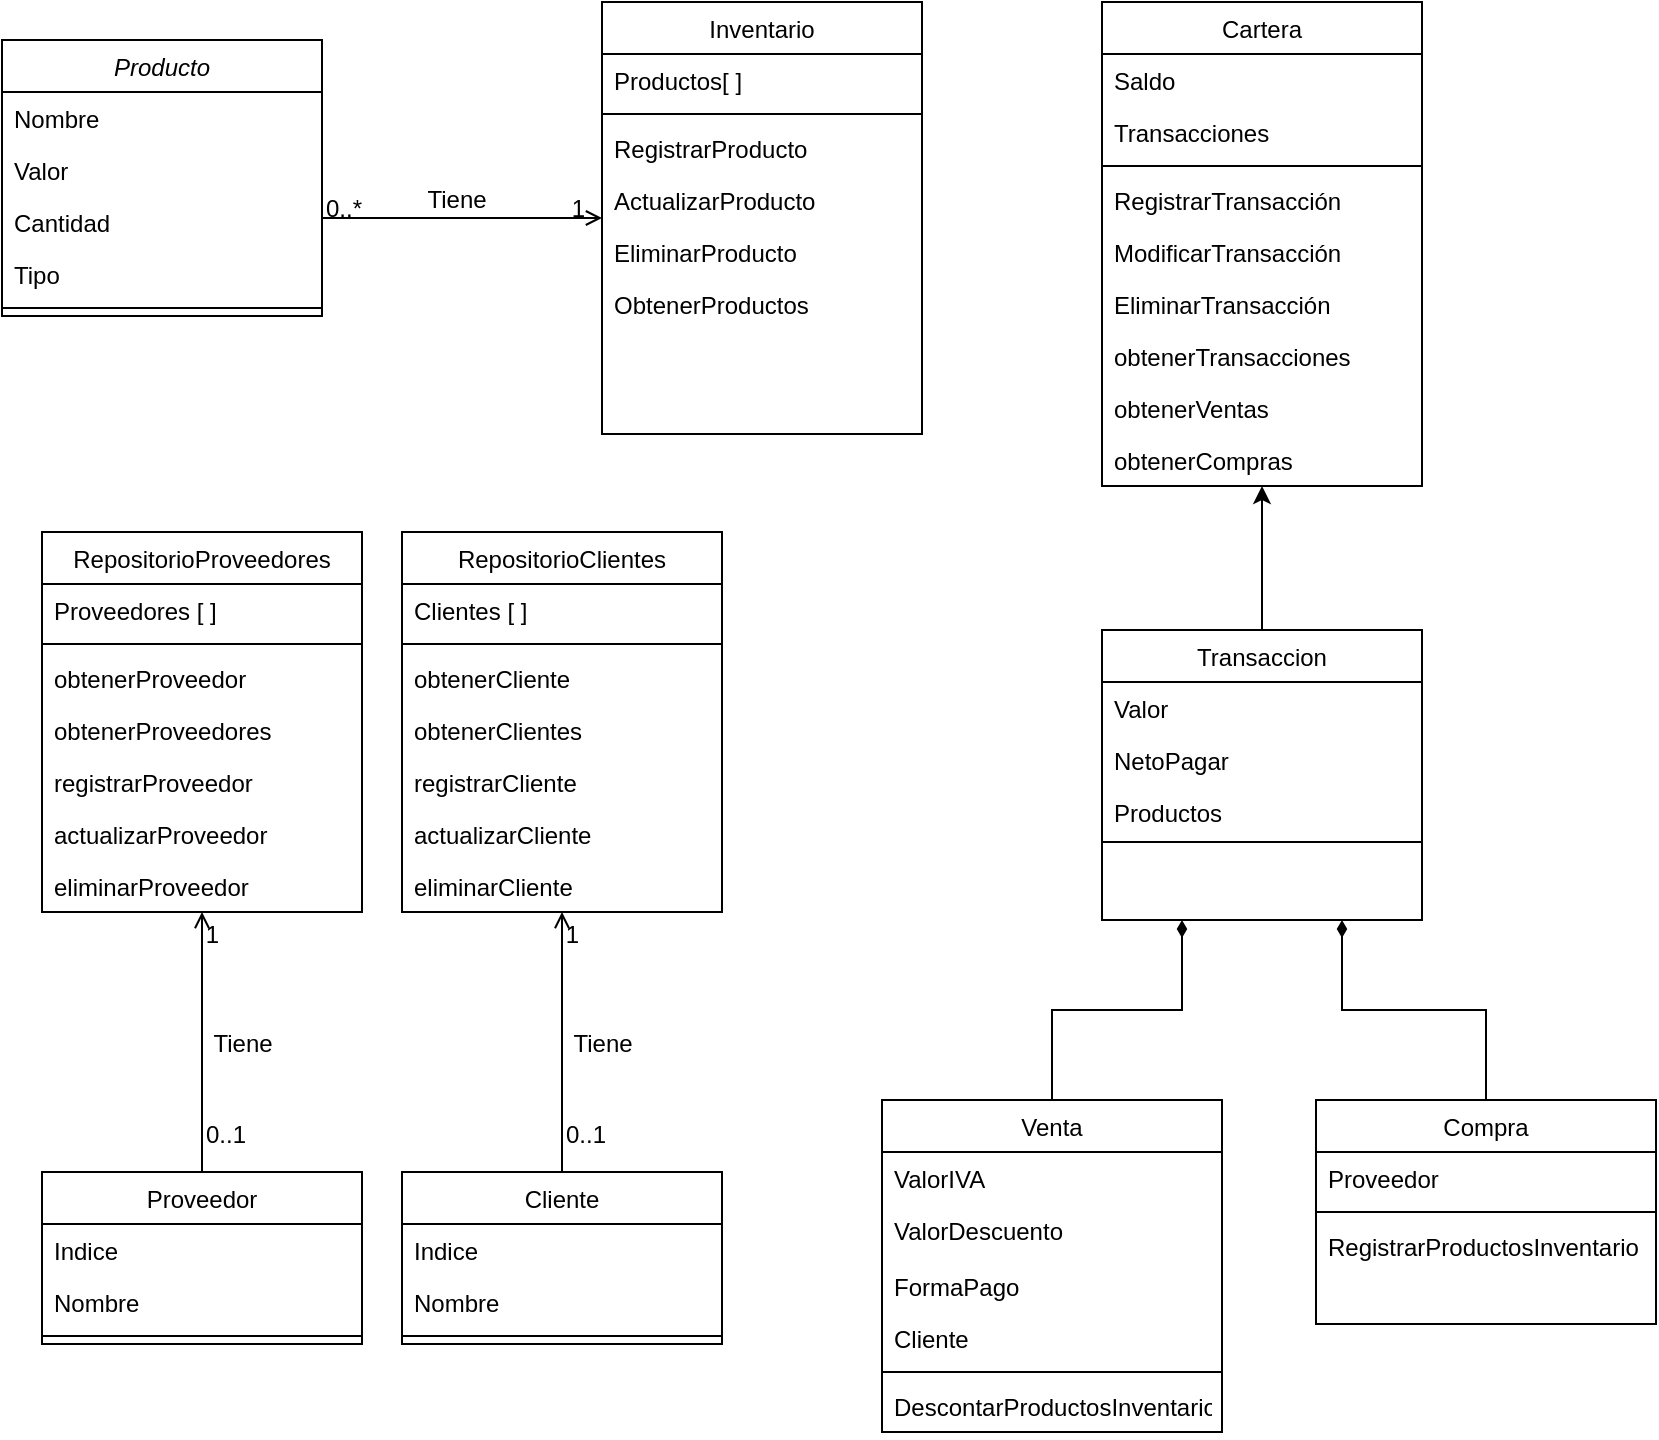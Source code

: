 <mxfile version="16.1.2" type="device"><diagram id="C5RBs43oDa-KdzZeNtuy" name="Page-1"><mxGraphModel dx="868" dy="543" grid="1" gridSize="10" guides="1" tooltips="1" connect="1" arrows="1" fold="1" page="1" pageScale="1" pageWidth="827" pageHeight="1169" math="0" shadow="0"><root><mxCell id="WIyWlLk6GJQsqaUBKTNV-0"/><mxCell id="WIyWlLk6GJQsqaUBKTNV-1" parent="WIyWlLk6GJQsqaUBKTNV-0"/><mxCell id="zkfFHV4jXpPFQw0GAbJ--0" value="Producto" style="swimlane;fontStyle=2;align=center;verticalAlign=top;childLayout=stackLayout;horizontal=1;startSize=26;horizontalStack=0;resizeParent=1;resizeLast=0;collapsible=1;marginBottom=0;rounded=0;shadow=0;strokeWidth=1;" parent="WIyWlLk6GJQsqaUBKTNV-1" vertex="1"><mxGeometry x="170" y="100" width="160" height="138" as="geometry"><mxRectangle x="230" y="140" width="160" height="26" as="alternateBounds"/></mxGeometry></mxCell><mxCell id="zkfFHV4jXpPFQw0GAbJ--1" value="Nombre" style="text;align=left;verticalAlign=top;spacingLeft=4;spacingRight=4;overflow=hidden;rotatable=0;points=[[0,0.5],[1,0.5]];portConstraint=eastwest;" parent="zkfFHV4jXpPFQw0GAbJ--0" vertex="1"><mxGeometry y="26" width="160" height="26" as="geometry"/></mxCell><mxCell id="zkfFHV4jXpPFQw0GAbJ--3" value="Valor" style="text;align=left;verticalAlign=top;spacingLeft=4;spacingRight=4;overflow=hidden;rotatable=0;points=[[0,0.5],[1,0.5]];portConstraint=eastwest;rounded=0;shadow=0;html=0;" parent="zkfFHV4jXpPFQw0GAbJ--0" vertex="1"><mxGeometry y="52" width="160" height="26" as="geometry"/></mxCell><mxCell id="tbKcOb8n7fIVk6nqq2UU-67" value="Cantidad" style="text;align=left;verticalAlign=top;spacingLeft=4;spacingRight=4;overflow=hidden;rotatable=0;points=[[0,0.5],[1,0.5]];portConstraint=eastwest;rounded=0;shadow=0;html=0;" parent="zkfFHV4jXpPFQw0GAbJ--0" vertex="1"><mxGeometry y="78" width="160" height="26" as="geometry"/></mxCell><mxCell id="tbKcOb8n7fIVk6nqq2UU-95" value="Tipo" style="text;align=left;verticalAlign=top;spacingLeft=4;spacingRight=4;overflow=hidden;rotatable=0;points=[[0,0.5],[1,0.5]];portConstraint=eastwest;rounded=0;shadow=0;html=0;" parent="zkfFHV4jXpPFQw0GAbJ--0" vertex="1"><mxGeometry y="104" width="160" height="26" as="geometry"/></mxCell><mxCell id="zkfFHV4jXpPFQw0GAbJ--4" value="" style="line;html=1;strokeWidth=1;align=left;verticalAlign=middle;spacingTop=-1;spacingLeft=3;spacingRight=3;rotatable=0;labelPosition=right;points=[];portConstraint=eastwest;" parent="zkfFHV4jXpPFQw0GAbJ--0" vertex="1"><mxGeometry y="130" width="160" height="8" as="geometry"/></mxCell><mxCell id="zkfFHV4jXpPFQw0GAbJ--6" value="Proveedor" style="swimlane;fontStyle=0;align=center;verticalAlign=top;childLayout=stackLayout;horizontal=1;startSize=26;horizontalStack=0;resizeParent=1;resizeLast=0;collapsible=1;marginBottom=0;rounded=0;shadow=0;strokeWidth=1;" parent="WIyWlLk6GJQsqaUBKTNV-1" vertex="1"><mxGeometry x="190" y="666" width="160" height="86" as="geometry"><mxRectangle x="130" y="380" width="160" height="26" as="alternateBounds"/></mxGeometry></mxCell><mxCell id="tbKcOb8n7fIVk6nqq2UU-85" value="Indice" style="text;align=left;verticalAlign=top;spacingLeft=4;spacingRight=4;overflow=hidden;rotatable=0;points=[[0,0.5],[1,0.5]];portConstraint=eastwest;" parent="zkfFHV4jXpPFQw0GAbJ--6" vertex="1"><mxGeometry y="26" width="160" height="26" as="geometry"/></mxCell><mxCell id="zkfFHV4jXpPFQw0GAbJ--7" value="Nombre" style="text;align=left;verticalAlign=top;spacingLeft=4;spacingRight=4;overflow=hidden;rotatable=0;points=[[0,0.5],[1,0.5]];portConstraint=eastwest;" parent="zkfFHV4jXpPFQw0GAbJ--6" vertex="1"><mxGeometry y="52" width="160" height="26" as="geometry"/></mxCell><mxCell id="zkfFHV4jXpPFQw0GAbJ--9" value="" style="line;html=1;strokeWidth=1;align=left;verticalAlign=middle;spacingTop=-1;spacingLeft=3;spacingRight=3;rotatable=0;labelPosition=right;points=[];portConstraint=eastwest;" parent="zkfFHV4jXpPFQw0GAbJ--6" vertex="1"><mxGeometry y="78" width="160" height="8" as="geometry"/></mxCell><mxCell id="zkfFHV4jXpPFQw0GAbJ--13" value="Cliente" style="swimlane;fontStyle=0;align=center;verticalAlign=top;childLayout=stackLayout;horizontal=1;startSize=26;horizontalStack=0;resizeParent=1;resizeLast=0;collapsible=1;marginBottom=0;rounded=0;shadow=0;strokeWidth=1;" parent="WIyWlLk6GJQsqaUBKTNV-1" vertex="1"><mxGeometry x="370" y="666" width="160" height="86" as="geometry"><mxRectangle x="340" y="380" width="170" height="26" as="alternateBounds"/></mxGeometry></mxCell><mxCell id="tbKcOb8n7fIVk6nqq2UU-86" value="Indice" style="text;align=left;verticalAlign=top;spacingLeft=4;spacingRight=4;overflow=hidden;rotatable=0;points=[[0,0.5],[1,0.5]];portConstraint=eastwest;" parent="zkfFHV4jXpPFQw0GAbJ--13" vertex="1"><mxGeometry y="26" width="160" height="26" as="geometry"/></mxCell><mxCell id="zkfFHV4jXpPFQw0GAbJ--14" value="Nombre" style="text;align=left;verticalAlign=top;spacingLeft=4;spacingRight=4;overflow=hidden;rotatable=0;points=[[0,0.5],[1,0.5]];portConstraint=eastwest;" parent="zkfFHV4jXpPFQw0GAbJ--13" vertex="1"><mxGeometry y="52" width="160" height="26" as="geometry"/></mxCell><mxCell id="zkfFHV4jXpPFQw0GAbJ--15" value="" style="line;html=1;strokeWidth=1;align=left;verticalAlign=middle;spacingTop=-1;spacingLeft=3;spacingRight=3;rotatable=0;labelPosition=right;points=[];portConstraint=eastwest;" parent="zkfFHV4jXpPFQw0GAbJ--13" vertex="1"><mxGeometry y="78" width="160" height="8" as="geometry"/></mxCell><mxCell id="zkfFHV4jXpPFQw0GAbJ--17" value="Inventario" style="swimlane;fontStyle=0;align=center;verticalAlign=top;childLayout=stackLayout;horizontal=1;startSize=26;horizontalStack=0;resizeParent=1;resizeLast=0;collapsible=1;marginBottom=0;rounded=0;shadow=0;strokeWidth=1;" parent="WIyWlLk6GJQsqaUBKTNV-1" vertex="1"><mxGeometry x="470" y="81" width="160" height="216" as="geometry"><mxRectangle x="520" y="81" width="160" height="26" as="alternateBounds"/></mxGeometry></mxCell><mxCell id="zkfFHV4jXpPFQw0GAbJ--18" value="Productos[ ]" style="text;align=left;verticalAlign=top;spacingLeft=4;spacingRight=4;overflow=hidden;rotatable=0;points=[[0,0.5],[1,0.5]];portConstraint=eastwest;" parent="zkfFHV4jXpPFQw0GAbJ--17" vertex="1"><mxGeometry y="26" width="160" height="26" as="geometry"/></mxCell><mxCell id="zkfFHV4jXpPFQw0GAbJ--23" value="" style="line;html=1;strokeWidth=1;align=left;verticalAlign=middle;spacingTop=-1;spacingLeft=3;spacingRight=3;rotatable=0;labelPosition=right;points=[];portConstraint=eastwest;" parent="zkfFHV4jXpPFQw0GAbJ--17" vertex="1"><mxGeometry y="52" width="160" height="8" as="geometry"/></mxCell><mxCell id="zkfFHV4jXpPFQw0GAbJ--24" value="RegistrarProducto" style="text;align=left;verticalAlign=top;spacingLeft=4;spacingRight=4;overflow=hidden;rotatable=0;points=[[0,0.5],[1,0.5]];portConstraint=eastwest;" parent="zkfFHV4jXpPFQw0GAbJ--17" vertex="1"><mxGeometry y="60" width="160" height="26" as="geometry"/></mxCell><mxCell id="zkfFHV4jXpPFQw0GAbJ--25" value="ActualizarProducto" style="text;align=left;verticalAlign=top;spacingLeft=4;spacingRight=4;overflow=hidden;rotatable=0;points=[[0,0.5],[1,0.5]];portConstraint=eastwest;" parent="zkfFHV4jXpPFQw0GAbJ--17" vertex="1"><mxGeometry y="86" width="160" height="26" as="geometry"/></mxCell><mxCell id="tbKcOb8n7fIVk6nqq2UU-0" value="EliminarProducto" style="text;align=left;verticalAlign=top;spacingLeft=4;spacingRight=4;overflow=hidden;rotatable=0;points=[[0,0.5],[1,0.5]];portConstraint=eastwest;" parent="zkfFHV4jXpPFQw0GAbJ--17" vertex="1"><mxGeometry y="112" width="160" height="26" as="geometry"/></mxCell><mxCell id="tbKcOb8n7fIVk6nqq2UU-58" value="ObtenerProductos" style="text;align=left;verticalAlign=top;spacingLeft=4;spacingRight=4;overflow=hidden;rotatable=0;points=[[0,0.5],[1,0.5]];portConstraint=eastwest;" parent="zkfFHV4jXpPFQw0GAbJ--17" vertex="1"><mxGeometry y="138" width="160" height="26" as="geometry"/></mxCell><mxCell id="zkfFHV4jXpPFQw0GAbJ--26" value="" style="endArrow=open;shadow=0;strokeWidth=1;rounded=0;endFill=1;edgeStyle=elbowEdgeStyle;elbow=vertical;entryX=0;entryY=0.5;entryDx=0;entryDy=0;" parent="WIyWlLk6GJQsqaUBKTNV-1" source="zkfFHV4jXpPFQw0GAbJ--0" target="zkfFHV4jXpPFQw0GAbJ--17" edge="1"><mxGeometry x="0.5" y="41" relative="1" as="geometry"><mxPoint x="380" y="192" as="sourcePoint"/><mxPoint x="430" y="180" as="targetPoint"/><mxPoint x="-40" y="32" as="offset"/></mxGeometry></mxCell><mxCell id="zkfFHV4jXpPFQw0GAbJ--27" value="0..*" style="resizable=0;align=left;verticalAlign=bottom;labelBackgroundColor=none;fontSize=12;" parent="zkfFHV4jXpPFQw0GAbJ--26" connectable="0" vertex="1"><mxGeometry x="-1" relative="1" as="geometry"><mxPoint y="4" as="offset"/></mxGeometry></mxCell><mxCell id="zkfFHV4jXpPFQw0GAbJ--28" value="1" style="resizable=0;align=right;verticalAlign=bottom;labelBackgroundColor=none;fontSize=12;" parent="zkfFHV4jXpPFQw0GAbJ--26" connectable="0" vertex="1"><mxGeometry x="1" relative="1" as="geometry"><mxPoint x="-7" y="4" as="offset"/></mxGeometry></mxCell><mxCell id="zkfFHV4jXpPFQw0GAbJ--29" value="Tiene" style="text;html=1;resizable=0;points=[];;align=center;verticalAlign=middle;labelBackgroundColor=none;rounded=0;shadow=0;strokeWidth=1;fontSize=12;" parent="zkfFHV4jXpPFQw0GAbJ--26" vertex="1" connectable="0"><mxGeometry x="0.5" y="49" relative="1" as="geometry"><mxPoint x="-38" y="40" as="offset"/></mxGeometry></mxCell><mxCell id="tbKcOb8n7fIVk6nqq2UU-2" value="Cartera" style="swimlane;fontStyle=0;align=center;verticalAlign=top;childLayout=stackLayout;horizontal=1;startSize=26;horizontalStack=0;resizeParent=1;resizeLast=0;collapsible=1;marginBottom=0;rounded=0;shadow=0;strokeWidth=1;" parent="WIyWlLk6GJQsqaUBKTNV-1" vertex="1"><mxGeometry x="720" y="81" width="160" height="242" as="geometry"><mxRectangle x="810" y="81" width="160" height="26" as="alternateBounds"/></mxGeometry></mxCell><mxCell id="tbKcOb8n7fIVk6nqq2UU-3" value="Saldo" style="text;align=left;verticalAlign=top;spacingLeft=4;spacingRight=4;overflow=hidden;rotatable=0;points=[[0,0.5],[1,0.5]];portConstraint=eastwest;" parent="tbKcOb8n7fIVk6nqq2UU-2" vertex="1"><mxGeometry y="26" width="160" height="26" as="geometry"/></mxCell><mxCell id="tbKcOb8n7fIVk6nqq2UU-33" value="Transacciones" style="text;align=left;verticalAlign=top;spacingLeft=4;spacingRight=4;overflow=hidden;rotatable=0;points=[[0,0.5],[1,0.5]];portConstraint=eastwest;" parent="tbKcOb8n7fIVk6nqq2UU-2" vertex="1"><mxGeometry y="52" width="160" height="26" as="geometry"/></mxCell><mxCell id="tbKcOb8n7fIVk6nqq2UU-4" value="" style="line;html=1;strokeWidth=1;align=left;verticalAlign=middle;spacingTop=-1;spacingLeft=3;spacingRight=3;rotatable=0;labelPosition=right;points=[];portConstraint=eastwest;" parent="tbKcOb8n7fIVk6nqq2UU-2" vertex="1"><mxGeometry y="78" width="160" height="8" as="geometry"/></mxCell><mxCell id="tbKcOb8n7fIVk6nqq2UU-5" value="RegistrarTransacción&#10;" style="text;align=left;verticalAlign=top;spacingLeft=4;spacingRight=4;overflow=hidden;rotatable=0;points=[[0,0.5],[1,0.5]];portConstraint=eastwest;" parent="tbKcOb8n7fIVk6nqq2UU-2" vertex="1"><mxGeometry y="86" width="160" height="26" as="geometry"/></mxCell><mxCell id="tbKcOb8n7fIVk6nqq2UU-6" value="ModificarTransacción" style="text;align=left;verticalAlign=top;spacingLeft=4;spacingRight=4;overflow=hidden;rotatable=0;points=[[0,0.5],[1,0.5]];portConstraint=eastwest;" parent="tbKcOb8n7fIVk6nqq2UU-2" vertex="1"><mxGeometry y="112" width="160" height="26" as="geometry"/></mxCell><mxCell id="tbKcOb8n7fIVk6nqq2UU-91" value="EliminarTransacción" style="text;align=left;verticalAlign=top;spacingLeft=4;spacingRight=4;overflow=hidden;rotatable=0;points=[[0,0.5],[1,0.5]];portConstraint=eastwest;" parent="tbKcOb8n7fIVk6nqq2UU-2" vertex="1"><mxGeometry y="138" width="160" height="26" as="geometry"/></mxCell><mxCell id="tbKcOb8n7fIVk6nqq2UU-92" value="obtenerTransacciones&#10;" style="text;align=left;verticalAlign=top;spacingLeft=4;spacingRight=4;overflow=hidden;rotatable=0;points=[[0,0.5],[1,0.5]];portConstraint=eastwest;" parent="tbKcOb8n7fIVk6nqq2UU-2" vertex="1"><mxGeometry y="164" width="160" height="26" as="geometry"/></mxCell><mxCell id="tbKcOb8n7fIVk6nqq2UU-93" value="obtenerVentas" style="text;align=left;verticalAlign=top;spacingLeft=4;spacingRight=4;overflow=hidden;rotatable=0;points=[[0,0.5],[1,0.5]];portConstraint=eastwest;" parent="tbKcOb8n7fIVk6nqq2UU-2" vertex="1"><mxGeometry y="190" width="160" height="26" as="geometry"/></mxCell><mxCell id="tbKcOb8n7fIVk6nqq2UU-94" value="obtenerCompras" style="text;align=left;verticalAlign=top;spacingLeft=4;spacingRight=4;overflow=hidden;rotatable=0;points=[[0,0.5],[1,0.5]];portConstraint=eastwest;" parent="tbKcOb8n7fIVk6nqq2UU-2" vertex="1"><mxGeometry y="216" width="160" height="26" as="geometry"/></mxCell><mxCell id="tbKcOb8n7fIVk6nqq2UU-53" style="edgeStyle=orthogonalEdgeStyle;rounded=0;orthogonalLoop=1;jettySize=auto;html=1;exitX=0.5;exitY=0;exitDx=0;exitDy=0;entryX=0.25;entryY=1;entryDx=0;entryDy=0;endArrow=diamondThin;endFill=1;" parent="WIyWlLk6GJQsqaUBKTNV-1" source="tbKcOb8n7fIVk6nqq2UU-17" target="tbKcOb8n7fIVk6nqq2UU-44" edge="1"><mxGeometry relative="1" as="geometry"><mxPoint x="690.0" y="682" as="sourcePoint"/></mxGeometry></mxCell><mxCell id="tbKcOb8n7fIVk6nqq2UU-17" value="Venta" style="swimlane;fontStyle=0;align=center;verticalAlign=top;childLayout=stackLayout;horizontal=1;startSize=26;horizontalStack=0;resizeParent=1;resizeLast=0;collapsible=1;marginBottom=0;rounded=0;shadow=0;strokeWidth=1;" parent="WIyWlLk6GJQsqaUBKTNV-1" vertex="1"><mxGeometry x="610" y="630" width="170" height="166" as="geometry"><mxRectangle x="340" y="380" width="170" height="26" as="alternateBounds"/></mxGeometry></mxCell><mxCell id="tbKcOb8n7fIVk6nqq2UU-31" value="ValorIVA" style="text;align=left;verticalAlign=top;spacingLeft=4;spacingRight=4;overflow=hidden;rotatable=0;points=[[0,0.5],[1,0.5]];portConstraint=eastwest;" parent="tbKcOb8n7fIVk6nqq2UU-17" vertex="1"><mxGeometry y="26" width="170" height="26" as="geometry"/></mxCell><mxCell id="tbKcOb8n7fIVk6nqq2UU-96" value="ValorDescuento" style="text;align=left;verticalAlign=top;spacingLeft=4;spacingRight=4;overflow=hidden;rotatable=0;points=[[0,0.5],[1,0.5]];portConstraint=eastwest;" parent="tbKcOb8n7fIVk6nqq2UU-17" vertex="1"><mxGeometry y="52" width="170" height="28" as="geometry"/></mxCell><mxCell id="tbKcOb8n7fIVk6nqq2UU-97" value="FormaPago" style="text;align=left;verticalAlign=top;spacingLeft=4;spacingRight=4;overflow=hidden;rotatable=0;points=[[0,0.5],[1,0.5]];portConstraint=eastwest;" parent="tbKcOb8n7fIVk6nqq2UU-17" vertex="1"><mxGeometry y="80" width="170" height="26" as="geometry"/></mxCell><mxCell id="tbKcOb8n7fIVk6nqq2UU-32" value="Cliente" style="text;align=left;verticalAlign=top;spacingLeft=4;spacingRight=4;overflow=hidden;rotatable=0;points=[[0,0.5],[1,0.5]];portConstraint=eastwest;" parent="tbKcOb8n7fIVk6nqq2UU-17" vertex="1"><mxGeometry y="106" width="170" height="26" as="geometry"/></mxCell><mxCell id="tbKcOb8n7fIVk6nqq2UU-19" value="" style="line;html=1;strokeWidth=1;align=left;verticalAlign=middle;spacingTop=-1;spacingLeft=3;spacingRight=3;rotatable=0;labelPosition=right;points=[];portConstraint=eastwest;" parent="tbKcOb8n7fIVk6nqq2UU-17" vertex="1"><mxGeometry y="132" width="170" height="8" as="geometry"/></mxCell><mxCell id="tbKcOb8n7fIVk6nqq2UU-101" value="DescontarProductosInventario" style="text;align=left;verticalAlign=top;spacingLeft=4;spacingRight=4;overflow=hidden;rotatable=0;points=[[0,0.5],[1,0.5]];portConstraint=eastwest;" parent="tbKcOb8n7fIVk6nqq2UU-17" vertex="1"><mxGeometry y="140" width="170" height="26" as="geometry"/></mxCell><mxCell id="tbKcOb8n7fIVk6nqq2UU-54" style="edgeStyle=orthogonalEdgeStyle;rounded=0;orthogonalLoop=1;jettySize=auto;html=1;exitX=0.5;exitY=0;exitDx=0;exitDy=0;entryX=0.75;entryY=1;entryDx=0;entryDy=0;endArrow=diamondThin;endFill=1;" parent="WIyWlLk6GJQsqaUBKTNV-1" source="tbKcOb8n7fIVk6nqq2UU-35" target="tbKcOb8n7fIVk6nqq2UU-44" edge="1"><mxGeometry relative="1" as="geometry"><mxPoint x="800" y="605" as="targetPoint"/></mxGeometry></mxCell><mxCell id="tbKcOb8n7fIVk6nqq2UU-35" value="Compra" style="swimlane;fontStyle=0;align=center;verticalAlign=top;childLayout=stackLayout;horizontal=1;startSize=26;horizontalStack=0;resizeParent=1;resizeLast=0;collapsible=1;marginBottom=0;rounded=0;shadow=0;strokeWidth=1;" parent="WIyWlLk6GJQsqaUBKTNV-1" vertex="1"><mxGeometry x="827" y="630" width="170" height="112" as="geometry"><mxRectangle x="340" y="380" width="170" height="26" as="alternateBounds"/></mxGeometry></mxCell><mxCell id="tbKcOb8n7fIVk6nqq2UU-40" value="Proveedor" style="text;align=left;verticalAlign=top;spacingLeft=4;spacingRight=4;overflow=hidden;rotatable=0;points=[[0,0.5],[1,0.5]];portConstraint=eastwest;" parent="tbKcOb8n7fIVk6nqq2UU-35" vertex="1"><mxGeometry y="26" width="170" height="26" as="geometry"/></mxCell><mxCell id="tbKcOb8n7fIVk6nqq2UU-43" value="" style="line;html=1;strokeWidth=1;align=left;verticalAlign=middle;spacingTop=-1;spacingLeft=3;spacingRight=3;rotatable=0;labelPosition=right;points=[];portConstraint=eastwest;" parent="tbKcOb8n7fIVk6nqq2UU-35" vertex="1"><mxGeometry y="52" width="170" height="8" as="geometry"/></mxCell><mxCell id="tbKcOb8n7fIVk6nqq2UU-100" value="RegistrarProductosInventario" style="text;align=left;verticalAlign=top;spacingLeft=4;spacingRight=4;overflow=hidden;rotatable=0;points=[[0,0.5],[1,0.5]];portConstraint=eastwest;" parent="tbKcOb8n7fIVk6nqq2UU-35" vertex="1"><mxGeometry y="60" width="170" height="26" as="geometry"/></mxCell><mxCell id="tbKcOb8n7fIVk6nqq2UU-69" style="edgeStyle=orthogonalEdgeStyle;rounded=0;orthogonalLoop=1;jettySize=auto;html=1;exitX=0.5;exitY=0;exitDx=0;exitDy=0;entryX=0.5;entryY=1;entryDx=0;entryDy=0;endArrow=classic;endFill=1;" parent="WIyWlLk6GJQsqaUBKTNV-1" source="tbKcOb8n7fIVk6nqq2UU-44" target="tbKcOb8n7fIVk6nqq2UU-2" edge="1"><mxGeometry relative="1" as="geometry"/></mxCell><mxCell id="tbKcOb8n7fIVk6nqq2UU-44" value="Transaccion" style="swimlane;fontStyle=0;align=center;verticalAlign=top;childLayout=stackLayout;horizontal=1;startSize=26;horizontalStack=0;resizeParent=1;resizeLast=0;collapsible=1;marginBottom=0;rounded=0;shadow=0;strokeWidth=1;" parent="WIyWlLk6GJQsqaUBKTNV-1" vertex="1"><mxGeometry x="720" y="395" width="160" height="145" as="geometry"><mxRectangle x="340" y="380" width="170" height="26" as="alternateBounds"/></mxGeometry></mxCell><mxCell id="tbKcOb8n7fIVk6nqq2UU-45" value="Valor" style="text;align=left;verticalAlign=top;spacingLeft=4;spacingRight=4;overflow=hidden;rotatable=0;points=[[0,0.5],[1,0.5]];portConstraint=eastwest;" parent="tbKcOb8n7fIVk6nqq2UU-44" vertex="1"><mxGeometry y="26" width="160" height="26" as="geometry"/></mxCell><mxCell id="tbKcOb8n7fIVk6nqq2UU-48" value="NetoPagar" style="text;align=left;verticalAlign=top;spacingLeft=4;spacingRight=4;overflow=hidden;rotatable=0;points=[[0,0.5],[1,0.5]];portConstraint=eastwest;" parent="tbKcOb8n7fIVk6nqq2UU-44" vertex="1"><mxGeometry y="52" width="160" height="26" as="geometry"/></mxCell><mxCell id="tbKcOb8n7fIVk6nqq2UU-49" value="Productos" style="text;align=left;verticalAlign=top;spacingLeft=4;spacingRight=4;overflow=hidden;rotatable=0;points=[[0,0.5],[1,0.5]];portConstraint=eastwest;" parent="tbKcOb8n7fIVk6nqq2UU-44" vertex="1"><mxGeometry y="78" width="160" height="24" as="geometry"/></mxCell><mxCell id="tbKcOb8n7fIVk6nqq2UU-52" value="" style="line;html=1;strokeWidth=1;align=left;verticalAlign=middle;spacingTop=-1;spacingLeft=3;spacingRight=3;rotatable=0;labelPosition=right;points=[];portConstraint=eastwest;" parent="tbKcOb8n7fIVk6nqq2UU-44" vertex="1"><mxGeometry y="102" width="160" height="8" as="geometry"/></mxCell><mxCell id="tbKcOb8n7fIVk6nqq2UU-61" value="RepositorioProveedores" style="swimlane;fontStyle=0;align=center;verticalAlign=top;childLayout=stackLayout;horizontal=1;startSize=26;horizontalStack=0;resizeParent=1;resizeLast=0;collapsible=1;marginBottom=0;rounded=0;shadow=0;strokeWidth=1;" parent="WIyWlLk6GJQsqaUBKTNV-1" vertex="1"><mxGeometry x="190" y="346" width="160" height="190" as="geometry"><mxRectangle x="340" y="380" width="170" height="26" as="alternateBounds"/></mxGeometry></mxCell><mxCell id="tbKcOb8n7fIVk6nqq2UU-62" value="Proveedores [ ]" style="text;align=left;verticalAlign=top;spacingLeft=4;spacingRight=4;overflow=hidden;rotatable=0;points=[[0,0.5],[1,0.5]];portConstraint=eastwest;" parent="tbKcOb8n7fIVk6nqq2UU-61" vertex="1"><mxGeometry y="26" width="160" height="26" as="geometry"/></mxCell><mxCell id="tbKcOb8n7fIVk6nqq2UU-63" value="" style="line;html=1;strokeWidth=1;align=left;verticalAlign=middle;spacingTop=-1;spacingLeft=3;spacingRight=3;rotatable=0;labelPosition=right;points=[];portConstraint=eastwest;" parent="tbKcOb8n7fIVk6nqq2UU-61" vertex="1"><mxGeometry y="52" width="160" height="8" as="geometry"/></mxCell><mxCell id="tbKcOb8n7fIVk6nqq2UU-88" value="obtenerProveedor" style="text;align=left;verticalAlign=top;spacingLeft=4;spacingRight=4;overflow=hidden;rotatable=0;points=[[0,0.5],[1,0.5]];portConstraint=eastwest;" parent="tbKcOb8n7fIVk6nqq2UU-61" vertex="1"><mxGeometry y="60" width="160" height="26" as="geometry"/></mxCell><mxCell id="tbKcOb8n7fIVk6nqq2UU-87" value="obtenerProveedores" style="text;align=left;verticalAlign=top;spacingLeft=4;spacingRight=4;overflow=hidden;rotatable=0;points=[[0,0.5],[1,0.5]];portConstraint=eastwest;" parent="tbKcOb8n7fIVk6nqq2UU-61" vertex="1"><mxGeometry y="86" width="160" height="26" as="geometry"/></mxCell><mxCell id="tbKcOb8n7fIVk6nqq2UU-79" value="registrarProveedor" style="text;align=left;verticalAlign=top;spacingLeft=4;spacingRight=4;overflow=hidden;rotatable=0;points=[[0,0.5],[1,0.5]];portConstraint=eastwest;" parent="tbKcOb8n7fIVk6nqq2UU-61" vertex="1"><mxGeometry y="112" width="160" height="26" as="geometry"/></mxCell><mxCell id="tbKcOb8n7fIVk6nqq2UU-80" value="actualizarProveedor" style="text;align=left;verticalAlign=top;spacingLeft=4;spacingRight=4;overflow=hidden;rotatable=0;points=[[0,0.5],[1,0.5]];portConstraint=eastwest;" parent="tbKcOb8n7fIVk6nqq2UU-61" vertex="1"><mxGeometry y="138" width="160" height="26" as="geometry"/></mxCell><mxCell id="tbKcOb8n7fIVk6nqq2UU-81" value="eliminarProveedor" style="text;align=left;verticalAlign=top;spacingLeft=4;spacingRight=4;overflow=hidden;rotatable=0;points=[[0,0.5],[1,0.5]];portConstraint=eastwest;" parent="tbKcOb8n7fIVk6nqq2UU-61" vertex="1"><mxGeometry y="164" width="160" height="26" as="geometry"/></mxCell><mxCell id="tbKcOb8n7fIVk6nqq2UU-64" value="RepositorioClientes" style="swimlane;fontStyle=0;align=center;verticalAlign=top;childLayout=stackLayout;horizontal=1;startSize=26;horizontalStack=0;resizeParent=1;resizeLast=0;collapsible=1;marginBottom=0;rounded=0;shadow=0;strokeWidth=1;" parent="WIyWlLk6GJQsqaUBKTNV-1" vertex="1"><mxGeometry x="370" y="346" width="160" height="190" as="geometry"><mxRectangle x="340" y="380" width="170" height="26" as="alternateBounds"/></mxGeometry></mxCell><mxCell id="tbKcOb8n7fIVk6nqq2UU-65" value="Clientes [ ]" style="text;align=left;verticalAlign=top;spacingLeft=4;spacingRight=4;overflow=hidden;rotatable=0;points=[[0,0.5],[1,0.5]];portConstraint=eastwest;" parent="tbKcOb8n7fIVk6nqq2UU-64" vertex="1"><mxGeometry y="26" width="160" height="26" as="geometry"/></mxCell><mxCell id="tbKcOb8n7fIVk6nqq2UU-66" value="" style="line;html=1;strokeWidth=1;align=left;verticalAlign=middle;spacingTop=-1;spacingLeft=3;spacingRight=3;rotatable=0;labelPosition=right;points=[];portConstraint=eastwest;" parent="tbKcOb8n7fIVk6nqq2UU-64" vertex="1"><mxGeometry y="52" width="160" height="8" as="geometry"/></mxCell><mxCell id="tbKcOb8n7fIVk6nqq2UU-78" value="obtenerCliente" style="text;align=left;verticalAlign=top;spacingLeft=4;spacingRight=4;overflow=hidden;rotatable=0;points=[[0,0.5],[1,0.5]];portConstraint=eastwest;" parent="tbKcOb8n7fIVk6nqq2UU-64" vertex="1"><mxGeometry y="60" width="160" height="26" as="geometry"/></mxCell><mxCell id="tbKcOb8n7fIVk6nqq2UU-89" value="obtenerClientes" style="text;align=left;verticalAlign=top;spacingLeft=4;spacingRight=4;overflow=hidden;rotatable=0;points=[[0,0.5],[1,0.5]];portConstraint=eastwest;" parent="tbKcOb8n7fIVk6nqq2UU-64" vertex="1"><mxGeometry y="86" width="160" height="26" as="geometry"/></mxCell><mxCell id="tbKcOb8n7fIVk6nqq2UU-90" value="registrarCliente" style="text;align=left;verticalAlign=top;spacingLeft=4;spacingRight=4;overflow=hidden;rotatable=0;points=[[0,0.5],[1,0.5]];portConstraint=eastwest;" parent="tbKcOb8n7fIVk6nqq2UU-64" vertex="1"><mxGeometry y="112" width="160" height="26" as="geometry"/></mxCell><mxCell id="tbKcOb8n7fIVk6nqq2UU-82" value="actualizarCliente" style="text;align=left;verticalAlign=top;spacingLeft=4;spacingRight=4;overflow=hidden;rotatable=0;points=[[0,0.5],[1,0.5]];portConstraint=eastwest;" parent="tbKcOb8n7fIVk6nqq2UU-64" vertex="1"><mxGeometry y="138" width="160" height="26" as="geometry"/></mxCell><mxCell id="tbKcOb8n7fIVk6nqq2UU-83" value="eliminarCliente" style="text;align=left;verticalAlign=top;spacingLeft=4;spacingRight=4;overflow=hidden;rotatable=0;points=[[0,0.5],[1,0.5]];portConstraint=eastwest;" parent="tbKcOb8n7fIVk6nqq2UU-64" vertex="1"><mxGeometry y="164" width="160" height="26" as="geometry"/></mxCell><mxCell id="tbKcOb8n7fIVk6nqq2UU-70" value="" style="endArrow=open;shadow=0;strokeWidth=1;rounded=0;endFill=1;edgeStyle=elbowEdgeStyle;elbow=vertical;entryX=0.5;entryY=1;entryDx=0;entryDy=0;exitX=0.5;exitY=0;exitDx=0;exitDy=0;" parent="WIyWlLk6GJQsqaUBKTNV-1" source="zkfFHV4jXpPFQw0GAbJ--6" target="tbKcOb8n7fIVk6nqq2UU-61" edge="1"><mxGeometry x="0.5" y="41" relative="1" as="geometry"><mxPoint x="230" y="476" as="sourcePoint"/><mxPoint x="370" y="476.5" as="targetPoint"/><mxPoint x="-40" y="32" as="offset"/></mxGeometry></mxCell><mxCell id="tbKcOb8n7fIVk6nqq2UU-71" value="0..1" style="resizable=0;align=left;verticalAlign=bottom;labelBackgroundColor=none;fontSize=12;" parent="tbKcOb8n7fIVk6nqq2UU-70" connectable="0" vertex="1"><mxGeometry x="-1" relative="1" as="geometry"><mxPoint y="-10" as="offset"/></mxGeometry></mxCell><mxCell id="tbKcOb8n7fIVk6nqq2UU-72" value="1" style="resizable=0;align=right;verticalAlign=bottom;labelBackgroundColor=none;fontSize=12;" parent="tbKcOb8n7fIVk6nqq2UU-70" connectable="0" vertex="1"><mxGeometry x="1" relative="1" as="geometry"><mxPoint x="10" y="20" as="offset"/></mxGeometry></mxCell><mxCell id="tbKcOb8n7fIVk6nqq2UU-73" value="Tiene" style="text;html=1;resizable=0;points=[];;align=center;verticalAlign=middle;labelBackgroundColor=none;rounded=0;shadow=0;strokeWidth=1;fontSize=12;" parent="tbKcOb8n7fIVk6nqq2UU-70" vertex="1" connectable="0"><mxGeometry x="0.5" y="49" relative="1" as="geometry"><mxPoint x="69" y="33" as="offset"/></mxGeometry></mxCell><mxCell id="tbKcOb8n7fIVk6nqq2UU-74" value="" style="endArrow=open;shadow=0;strokeWidth=1;rounded=0;endFill=1;edgeStyle=elbowEdgeStyle;elbow=vertical;entryX=0.5;entryY=1;entryDx=0;entryDy=0;exitX=0.5;exitY=0;exitDx=0;exitDy=0;" parent="WIyWlLk6GJQsqaUBKTNV-1" source="zkfFHV4jXpPFQw0GAbJ--13" target="tbKcOb8n7fIVk6nqq2UU-64" edge="1"><mxGeometry x="0.5" y="41" relative="1" as="geometry"><mxPoint x="430" y="576" as="sourcePoint"/><mxPoint x="430" y="426" as="targetPoint"/><mxPoint x="-40" y="32" as="offset"/></mxGeometry></mxCell><mxCell id="tbKcOb8n7fIVk6nqq2UU-75" value="0..1" style="resizable=0;align=left;verticalAlign=bottom;labelBackgroundColor=none;fontSize=12;" parent="tbKcOb8n7fIVk6nqq2UU-74" connectable="0" vertex="1"><mxGeometry x="-1" relative="1" as="geometry"><mxPoint y="-10" as="offset"/></mxGeometry></mxCell><mxCell id="tbKcOb8n7fIVk6nqq2UU-76" value="1" style="resizable=0;align=right;verticalAlign=bottom;labelBackgroundColor=none;fontSize=12;" parent="tbKcOb8n7fIVk6nqq2UU-74" connectable="0" vertex="1"><mxGeometry x="1" relative="1" as="geometry"><mxPoint x="10" y="20" as="offset"/></mxGeometry></mxCell><mxCell id="tbKcOb8n7fIVk6nqq2UU-77" value="Tiene" style="text;html=1;resizable=0;points=[];;align=center;verticalAlign=middle;labelBackgroundColor=none;rounded=0;shadow=0;strokeWidth=1;fontSize=12;" parent="tbKcOb8n7fIVk6nqq2UU-74" vertex="1" connectable="0"><mxGeometry x="0.5" y="49" relative="1" as="geometry"><mxPoint x="69" y="33" as="offset"/></mxGeometry></mxCell></root></mxGraphModel></diagram></mxfile>